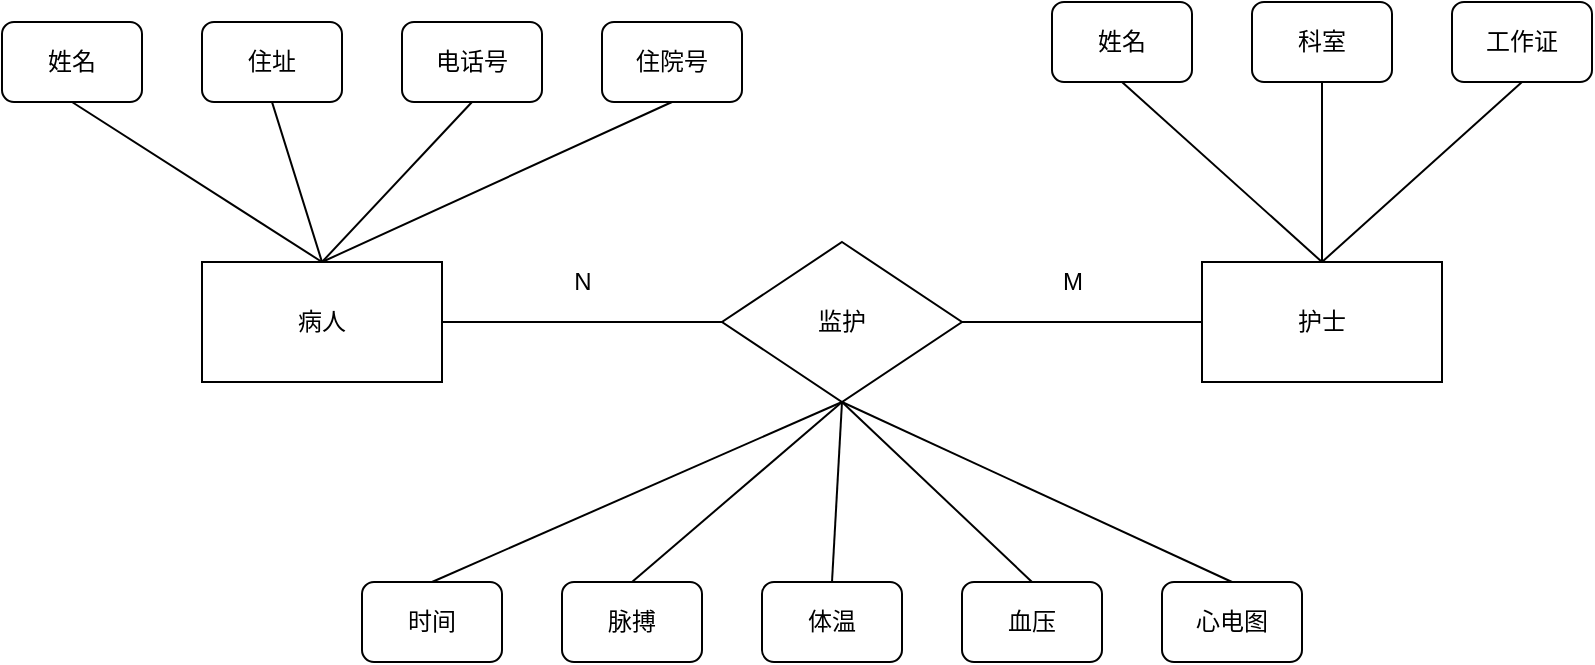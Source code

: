 <mxfile version="16.1.0" type="github">
  <diagram id="hgqj2EB7tIdzp_PIlm4s" name="Page-1">
    <mxGraphModel dx="781" dy="1057" grid="1" gridSize="10" guides="1" tooltips="1" connect="1" arrows="1" fold="1" page="1" pageScale="1" pageWidth="827" pageHeight="1169" math="0" shadow="0">
      <root>
        <mxCell id="0" />
        <mxCell id="1" parent="0" />
        <mxCell id="tOBqZjkPRNg2ZKqkKAfn-2" value="姓名" style="rounded=1;whiteSpace=wrap;html=1;" vertex="1" parent="1">
          <mxGeometry x="110" y="180" width="70" height="40" as="geometry" />
        </mxCell>
        <mxCell id="tOBqZjkPRNg2ZKqkKAfn-3" value="住址" style="rounded=1;whiteSpace=wrap;html=1;" vertex="1" parent="1">
          <mxGeometry x="210" y="180" width="70" height="40" as="geometry" />
        </mxCell>
        <mxCell id="tOBqZjkPRNg2ZKqkKAfn-5" value="电话号" style="rounded=1;whiteSpace=wrap;html=1;" vertex="1" parent="1">
          <mxGeometry x="310" y="180" width="70" height="40" as="geometry" />
        </mxCell>
        <mxCell id="tOBqZjkPRNg2ZKqkKAfn-7" value="住院号" style="rounded=1;whiteSpace=wrap;html=1;" vertex="1" parent="1">
          <mxGeometry x="410" y="180" width="70" height="40" as="geometry" />
        </mxCell>
        <mxCell id="tOBqZjkPRNg2ZKqkKAfn-8" value="病人" style="rounded=0;whiteSpace=wrap;html=1;" vertex="1" parent="1">
          <mxGeometry x="210" y="300" width="120" height="60" as="geometry" />
        </mxCell>
        <mxCell id="tOBqZjkPRNg2ZKqkKAfn-9" value="监护" style="rhombus;whiteSpace=wrap;html=1;" vertex="1" parent="1">
          <mxGeometry x="470" y="290" width="120" height="80" as="geometry" />
        </mxCell>
        <mxCell id="tOBqZjkPRNg2ZKqkKAfn-10" value="时间" style="rounded=1;whiteSpace=wrap;html=1;" vertex="1" parent="1">
          <mxGeometry x="290" y="460" width="70" height="40" as="geometry" />
        </mxCell>
        <mxCell id="tOBqZjkPRNg2ZKqkKAfn-11" value="脉搏" style="rounded=1;whiteSpace=wrap;html=1;" vertex="1" parent="1">
          <mxGeometry x="390" y="460" width="70" height="40" as="geometry" />
        </mxCell>
        <mxCell id="tOBqZjkPRNg2ZKqkKAfn-13" value="体温" style="rounded=1;whiteSpace=wrap;html=1;" vertex="1" parent="1">
          <mxGeometry x="490" y="460" width="70" height="40" as="geometry" />
        </mxCell>
        <mxCell id="tOBqZjkPRNg2ZKqkKAfn-14" value="血压" style="rounded=1;whiteSpace=wrap;html=1;" vertex="1" parent="1">
          <mxGeometry x="590" y="460" width="70" height="40" as="geometry" />
        </mxCell>
        <mxCell id="tOBqZjkPRNg2ZKqkKAfn-15" value="心电图" style="rounded=1;whiteSpace=wrap;html=1;" vertex="1" parent="1">
          <mxGeometry x="690" y="460" width="70" height="40" as="geometry" />
        </mxCell>
        <mxCell id="tOBqZjkPRNg2ZKqkKAfn-16" value="护士" style="rounded=0;whiteSpace=wrap;html=1;" vertex="1" parent="1">
          <mxGeometry x="710" y="300" width="120" height="60" as="geometry" />
        </mxCell>
        <mxCell id="tOBqZjkPRNg2ZKqkKAfn-17" value="" style="endArrow=none;html=1;rounded=0;entryX=0;entryY=0.5;entryDx=0;entryDy=0;exitX=1;exitY=0.5;exitDx=0;exitDy=0;" edge="1" parent="1" source="tOBqZjkPRNg2ZKqkKAfn-9" target="tOBqZjkPRNg2ZKqkKAfn-16">
          <mxGeometry width="50" height="50" relative="1" as="geometry">
            <mxPoint x="610" y="380" as="sourcePoint" />
            <mxPoint x="660" y="330" as="targetPoint" />
          </mxGeometry>
        </mxCell>
        <mxCell id="tOBqZjkPRNg2ZKqkKAfn-18" value="" style="endArrow=none;html=1;rounded=0;entryX=1;entryY=0.5;entryDx=0;entryDy=0;exitX=0;exitY=0.5;exitDx=0;exitDy=0;" edge="1" parent="1" source="tOBqZjkPRNg2ZKqkKAfn-9" target="tOBqZjkPRNg2ZKqkKAfn-8">
          <mxGeometry width="50" height="50" relative="1" as="geometry">
            <mxPoint x="380" y="560" as="sourcePoint" />
            <mxPoint x="430" y="510" as="targetPoint" />
          </mxGeometry>
        </mxCell>
        <mxCell id="tOBqZjkPRNg2ZKqkKAfn-19" value="N" style="text;html=1;align=center;verticalAlign=middle;resizable=0;points=[];autosize=1;strokeColor=none;fillColor=none;" vertex="1" parent="1">
          <mxGeometry x="390" y="300" width="20" height="20" as="geometry" />
        </mxCell>
        <mxCell id="tOBqZjkPRNg2ZKqkKAfn-20" value="M" style="text;html=1;align=center;verticalAlign=middle;resizable=0;points=[];autosize=1;strokeColor=none;fillColor=none;" vertex="1" parent="1">
          <mxGeometry x="630" y="300" width="30" height="20" as="geometry" />
        </mxCell>
        <mxCell id="tOBqZjkPRNg2ZKqkKAfn-25" value="姓名" style="rounded=1;whiteSpace=wrap;html=1;" vertex="1" parent="1">
          <mxGeometry x="635" y="170" width="70" height="40" as="geometry" />
        </mxCell>
        <mxCell id="tOBqZjkPRNg2ZKqkKAfn-26" value="科室" style="rounded=1;whiteSpace=wrap;html=1;" vertex="1" parent="1">
          <mxGeometry x="735" y="170" width="70" height="40" as="geometry" />
        </mxCell>
        <mxCell id="tOBqZjkPRNg2ZKqkKAfn-27" value="工作证" style="rounded=1;whiteSpace=wrap;html=1;" vertex="1" parent="1">
          <mxGeometry x="835" y="170" width="70" height="40" as="geometry" />
        </mxCell>
        <mxCell id="tOBqZjkPRNg2ZKqkKAfn-29" value="" style="endArrow=none;html=1;rounded=0;exitX=0.5;exitY=1;exitDx=0;exitDy=0;entryX=0.5;entryY=0;entryDx=0;entryDy=0;" edge="1" parent="1" source="tOBqZjkPRNg2ZKqkKAfn-2" target="tOBqZjkPRNg2ZKqkKAfn-8">
          <mxGeometry width="50" height="50" relative="1" as="geometry">
            <mxPoint x="140" y="270" as="sourcePoint" />
            <mxPoint x="190" y="220" as="targetPoint" />
          </mxGeometry>
        </mxCell>
        <mxCell id="tOBqZjkPRNg2ZKqkKAfn-31" value="" style="endArrow=none;html=1;rounded=0;exitX=0.5;exitY=1;exitDx=0;exitDy=0;entryX=0.5;entryY=0;entryDx=0;entryDy=0;" edge="1" parent="1" source="tOBqZjkPRNg2ZKqkKAfn-3" target="tOBqZjkPRNg2ZKqkKAfn-8">
          <mxGeometry width="50" height="50" relative="1" as="geometry">
            <mxPoint x="300" y="300" as="sourcePoint" />
            <mxPoint x="350" y="250" as="targetPoint" />
          </mxGeometry>
        </mxCell>
        <mxCell id="tOBqZjkPRNg2ZKqkKAfn-32" value="" style="endArrow=none;html=1;rounded=0;entryX=0.5;entryY=1;entryDx=0;entryDy=0;exitX=0.5;exitY=0;exitDx=0;exitDy=0;" edge="1" parent="1" source="tOBqZjkPRNg2ZKqkKAfn-8" target="tOBqZjkPRNg2ZKqkKAfn-5">
          <mxGeometry width="50" height="50" relative="1" as="geometry">
            <mxPoint x="420" y="310" as="sourcePoint" />
            <mxPoint x="470" y="260" as="targetPoint" />
          </mxGeometry>
        </mxCell>
        <mxCell id="tOBqZjkPRNg2ZKqkKAfn-33" value="" style="endArrow=none;html=1;rounded=0;entryX=0.5;entryY=1;entryDx=0;entryDy=0;exitX=0.5;exitY=0;exitDx=0;exitDy=0;" edge="1" parent="1" source="tOBqZjkPRNg2ZKqkKAfn-8" target="tOBqZjkPRNg2ZKqkKAfn-7">
          <mxGeometry width="50" height="50" relative="1" as="geometry">
            <mxPoint x="480" y="560" as="sourcePoint" />
            <mxPoint x="530" y="510" as="targetPoint" />
          </mxGeometry>
        </mxCell>
        <mxCell id="tOBqZjkPRNg2ZKqkKAfn-39" value="" style="endArrow=none;html=1;rounded=0;entryX=0.5;entryY=1;entryDx=0;entryDy=0;exitX=0.5;exitY=0;exitDx=0;exitDy=0;" edge="1" parent="1" source="tOBqZjkPRNg2ZKqkKAfn-10" target="tOBqZjkPRNg2ZKqkKAfn-9">
          <mxGeometry width="50" height="50" relative="1" as="geometry">
            <mxPoint x="480" y="360" as="sourcePoint" />
            <mxPoint x="530" y="310" as="targetPoint" />
          </mxGeometry>
        </mxCell>
        <mxCell id="tOBqZjkPRNg2ZKqkKAfn-40" value="" style="endArrow=none;html=1;rounded=0;entryX=0.5;entryY=1;entryDx=0;entryDy=0;exitX=0.5;exitY=0;exitDx=0;exitDy=0;" edge="1" parent="1" source="tOBqZjkPRNg2ZKqkKAfn-11" target="tOBqZjkPRNg2ZKqkKAfn-9">
          <mxGeometry width="50" height="50" relative="1" as="geometry">
            <mxPoint x="480" y="360" as="sourcePoint" />
            <mxPoint x="530" y="310" as="targetPoint" />
          </mxGeometry>
        </mxCell>
        <mxCell id="tOBqZjkPRNg2ZKqkKAfn-41" value="" style="endArrow=none;html=1;rounded=0;entryX=0.5;entryY=1;entryDx=0;entryDy=0;exitX=0.5;exitY=0;exitDx=0;exitDy=0;" edge="1" parent="1" source="tOBqZjkPRNg2ZKqkKAfn-13" target="tOBqZjkPRNg2ZKqkKAfn-9">
          <mxGeometry width="50" height="50" relative="1" as="geometry">
            <mxPoint x="480" y="360" as="sourcePoint" />
            <mxPoint x="530" y="310" as="targetPoint" />
          </mxGeometry>
        </mxCell>
        <mxCell id="tOBqZjkPRNg2ZKqkKAfn-42" value="" style="endArrow=none;html=1;rounded=0;entryX=0.5;entryY=1;entryDx=0;entryDy=0;exitX=0.5;exitY=0;exitDx=0;exitDy=0;" edge="1" parent="1" source="tOBqZjkPRNg2ZKqkKAfn-14" target="tOBqZjkPRNg2ZKqkKAfn-9">
          <mxGeometry width="50" height="50" relative="1" as="geometry">
            <mxPoint x="630" y="450" as="sourcePoint" />
            <mxPoint x="530" y="310" as="targetPoint" />
          </mxGeometry>
        </mxCell>
        <mxCell id="tOBqZjkPRNg2ZKqkKAfn-44" value="" style="endArrow=none;html=1;rounded=0;entryX=0.5;entryY=1;entryDx=0;entryDy=0;exitX=0.5;exitY=0;exitDx=0;exitDy=0;" edge="1" parent="1" source="tOBqZjkPRNg2ZKqkKAfn-15" target="tOBqZjkPRNg2ZKqkKAfn-9">
          <mxGeometry width="50" height="50" relative="1" as="geometry">
            <mxPoint x="480" y="360" as="sourcePoint" />
            <mxPoint x="530" y="310" as="targetPoint" />
          </mxGeometry>
        </mxCell>
        <mxCell id="tOBqZjkPRNg2ZKqkKAfn-45" value="" style="endArrow=none;html=1;rounded=0;entryX=0.5;entryY=1;entryDx=0;entryDy=0;exitX=0.5;exitY=0;exitDx=0;exitDy=0;" edge="1" parent="1" source="tOBqZjkPRNg2ZKqkKAfn-16" target="tOBqZjkPRNg2ZKqkKAfn-25">
          <mxGeometry width="50" height="50" relative="1" as="geometry">
            <mxPoint x="480" y="360" as="sourcePoint" />
            <mxPoint x="530" y="310" as="targetPoint" />
          </mxGeometry>
        </mxCell>
        <mxCell id="tOBqZjkPRNg2ZKqkKAfn-46" value="" style="endArrow=none;html=1;rounded=0;entryX=0.5;entryY=1;entryDx=0;entryDy=0;" edge="1" parent="1" source="tOBqZjkPRNg2ZKqkKAfn-16" target="tOBqZjkPRNg2ZKqkKAfn-26">
          <mxGeometry width="50" height="50" relative="1" as="geometry">
            <mxPoint x="480" y="360" as="sourcePoint" />
            <mxPoint x="530" y="310" as="targetPoint" />
          </mxGeometry>
        </mxCell>
        <mxCell id="tOBqZjkPRNg2ZKqkKAfn-47" value="" style="endArrow=none;html=1;rounded=0;entryX=0.5;entryY=1;entryDx=0;entryDy=0;exitX=0.5;exitY=0;exitDx=0;exitDy=0;" edge="1" parent="1" source="tOBqZjkPRNg2ZKqkKAfn-16" target="tOBqZjkPRNg2ZKqkKAfn-27">
          <mxGeometry width="50" height="50" relative="1" as="geometry">
            <mxPoint x="480" y="360" as="sourcePoint" />
            <mxPoint x="530" y="310" as="targetPoint" />
          </mxGeometry>
        </mxCell>
      </root>
    </mxGraphModel>
  </diagram>
</mxfile>
